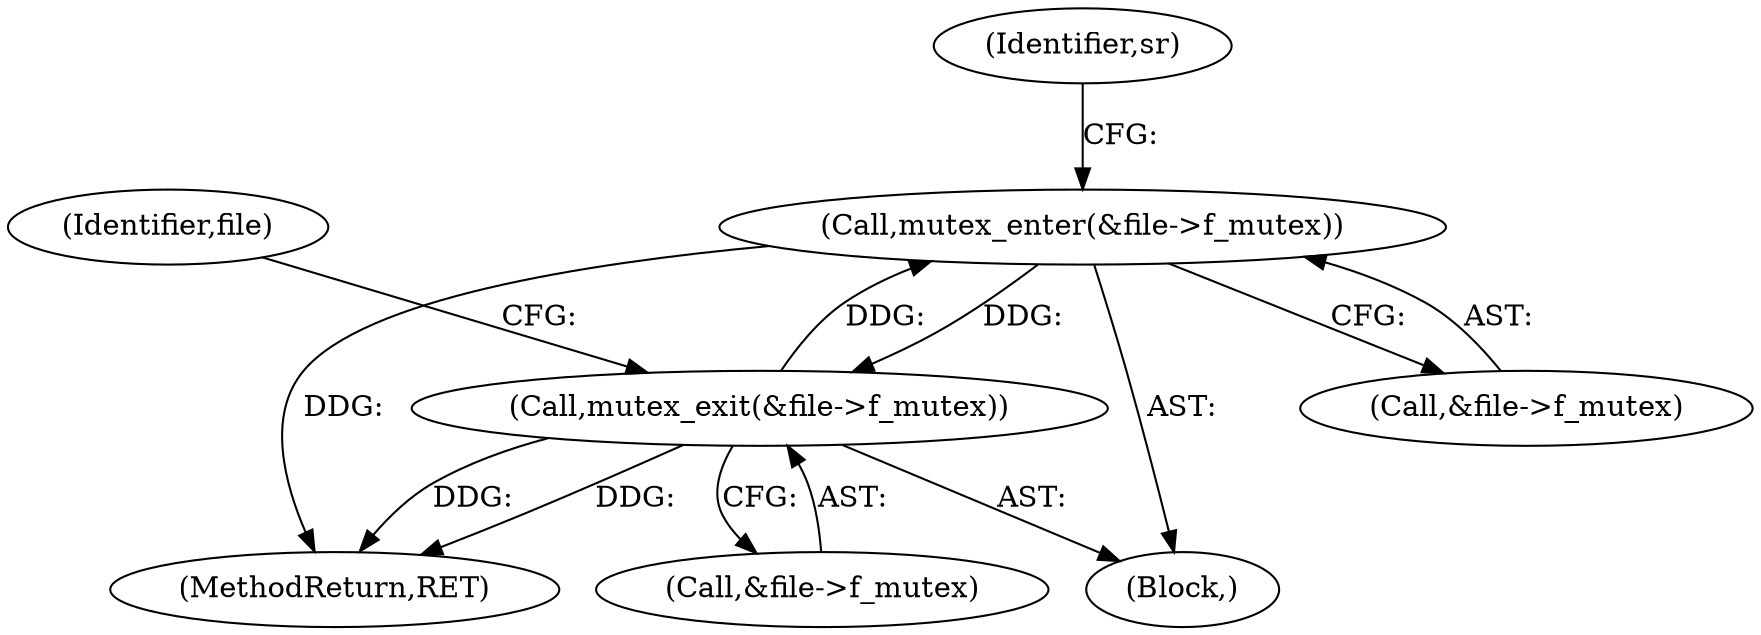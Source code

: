 digraph "0_illumos-gate_6d1c73b5858fefc6161c7d686345f0dc887ea799_0@API" {
"1000170" [label="(Call,mutex_enter(&file->f_mutex))"];
"1000178" [label="(Call,mutex_exit(&file->f_mutex))"];
"1000170" [label="(Call,mutex_enter(&file->f_mutex))"];
"1000201" [label="(MethodReturn,RET)"];
"1000176" [label="(Identifier,sr)"];
"1000170" [label="(Call,mutex_enter(&file->f_mutex))"];
"1000179" [label="(Call,&file->f_mutex)"];
"1000171" [label="(Call,&file->f_mutex)"];
"1000169" [label="(Block,)"];
"1000184" [label="(Identifier,file)"];
"1000178" [label="(Call,mutex_exit(&file->f_mutex))"];
"1000170" -> "1000169"  [label="AST: "];
"1000170" -> "1000171"  [label="CFG: "];
"1000171" -> "1000170"  [label="AST: "];
"1000176" -> "1000170"  [label="CFG: "];
"1000170" -> "1000201"  [label="DDG: "];
"1000178" -> "1000170"  [label="DDG: "];
"1000170" -> "1000178"  [label="DDG: "];
"1000178" -> "1000169"  [label="AST: "];
"1000178" -> "1000179"  [label="CFG: "];
"1000179" -> "1000178"  [label="AST: "];
"1000184" -> "1000178"  [label="CFG: "];
"1000178" -> "1000201"  [label="DDG: "];
"1000178" -> "1000201"  [label="DDG: "];
}

